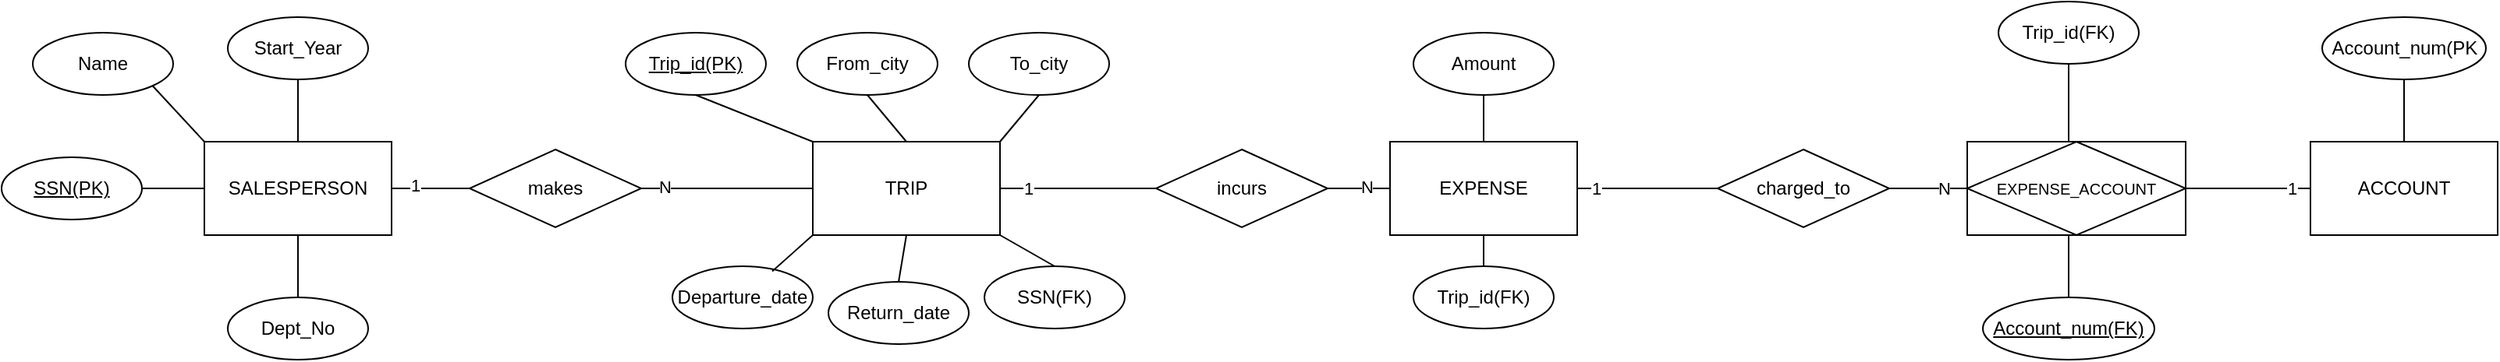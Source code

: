 <mxfile version="26.1.0">
  <diagram id="R2lEEEUBdFMjLlhIrx00" name="Page-1">
    <mxGraphModel dx="2252" dy="1191" grid="1" gridSize="10" guides="1" tooltips="1" connect="1" arrows="1" fold="1" page="1" pageScale="1" pageWidth="3300" pageHeight="4681" math="0" shadow="0" extFonts="Permanent Marker^https://fonts.googleapis.com/css?family=Permanent+Marker">
      <root>
        <mxCell id="0" />
        <mxCell id="1" parent="0" />
        <mxCell id="AnqnkYBPr-PZf6My7wd3-1" value="SALESPERSON" style="rounded=0;whiteSpace=wrap;html=1;" vertex="1" parent="1">
          <mxGeometry x="150" y="870" width="120" height="60" as="geometry" />
        </mxCell>
        <mxCell id="AnqnkYBPr-PZf6My7wd3-2" value="TRIP" style="rounded=0;whiteSpace=wrap;html=1;" vertex="1" parent="1">
          <mxGeometry x="540" y="870" width="120" height="60" as="geometry" />
        </mxCell>
        <mxCell id="AnqnkYBPr-PZf6My7wd3-3" value="EXPENSE" style="rounded=0;whiteSpace=wrap;html=1;" vertex="1" parent="1">
          <mxGeometry x="910" y="870" width="120" height="60" as="geometry" />
        </mxCell>
        <mxCell id="AnqnkYBPr-PZf6My7wd3-6" value="makes" style="rhombus;whiteSpace=wrap;html=1;" vertex="1" parent="1">
          <mxGeometry x="320" y="875" width="110" height="50" as="geometry" />
        </mxCell>
        <mxCell id="AnqnkYBPr-PZf6My7wd3-8" value="incurs" style="rhombus;whiteSpace=wrap;html=1;" vertex="1" parent="1">
          <mxGeometry x="760" y="875" width="110" height="50" as="geometry" />
        </mxCell>
        <mxCell id="AnqnkYBPr-PZf6My7wd3-9" value="charged_to" style="rhombus;whiteSpace=wrap;html=1;" vertex="1" parent="1">
          <mxGeometry x="1120" y="875" width="110" height="50" as="geometry" />
        </mxCell>
        <mxCell id="AnqnkYBPr-PZf6My7wd3-10" value="" style="endArrow=none;html=1;rounded=0;entryX=1;entryY=0.5;entryDx=0;entryDy=0;" edge="1" parent="1" source="AnqnkYBPr-PZf6My7wd3-6" target="AnqnkYBPr-PZf6My7wd3-1">
          <mxGeometry width="50" height="50" relative="1" as="geometry">
            <mxPoint x="1140" y="1140" as="sourcePoint" />
            <mxPoint x="1190" y="1090" as="targetPoint" />
          </mxGeometry>
        </mxCell>
        <mxCell id="AnqnkYBPr-PZf6My7wd3-95" value="1" style="edgeLabel;html=1;align=center;verticalAlign=middle;resizable=0;points=[];" vertex="1" connectable="0" parent="AnqnkYBPr-PZf6My7wd3-10">
          <mxGeometry x="0.4" y="-2" relative="1" as="geometry">
            <mxPoint as="offset" />
          </mxGeometry>
        </mxCell>
        <mxCell id="AnqnkYBPr-PZf6My7wd3-11" value="" style="endArrow=none;html=1;rounded=0;entryX=1;entryY=0.5;entryDx=0;entryDy=0;exitX=0;exitY=0.5;exitDx=0;exitDy=0;" edge="1" parent="1" source="AnqnkYBPr-PZf6My7wd3-2" target="AnqnkYBPr-PZf6My7wd3-6">
          <mxGeometry width="50" height="50" relative="1" as="geometry">
            <mxPoint x="1020" y="910" as="sourcePoint" />
            <mxPoint x="970" y="910" as="targetPoint" />
          </mxGeometry>
        </mxCell>
        <mxCell id="AnqnkYBPr-PZf6My7wd3-96" value="N" style="edgeLabel;html=1;align=center;verticalAlign=middle;resizable=0;points=[];" vertex="1" connectable="0" parent="AnqnkYBPr-PZf6My7wd3-11">
          <mxGeometry x="0.727" y="-1" relative="1" as="geometry">
            <mxPoint as="offset" />
          </mxGeometry>
        </mxCell>
        <mxCell id="AnqnkYBPr-PZf6My7wd3-13" value="" style="endArrow=none;html=1;rounded=0;entryX=1;entryY=0.5;entryDx=0;entryDy=0;exitX=0;exitY=0.5;exitDx=0;exitDy=0;" edge="1" parent="1" source="AnqnkYBPr-PZf6My7wd3-8" target="AnqnkYBPr-PZf6My7wd3-2">
          <mxGeometry width="50" height="50" relative="1" as="geometry">
            <mxPoint x="1140" y="1140" as="sourcePoint" />
            <mxPoint x="1190" y="1090" as="targetPoint" />
          </mxGeometry>
        </mxCell>
        <mxCell id="AnqnkYBPr-PZf6My7wd3-97" value="1" style="edgeLabel;html=1;align=center;verticalAlign=middle;resizable=0;points=[];" vertex="1" connectable="0" parent="AnqnkYBPr-PZf6My7wd3-13">
          <mxGeometry x="0.644" relative="1" as="geometry">
            <mxPoint as="offset" />
          </mxGeometry>
        </mxCell>
        <mxCell id="AnqnkYBPr-PZf6My7wd3-15" value="" style="endArrow=none;html=1;rounded=0;exitX=0;exitY=0.5;exitDx=0;exitDy=0;entryX=1;entryY=0.5;entryDx=0;entryDy=0;" edge="1" parent="1" source="AnqnkYBPr-PZf6My7wd3-3" target="AnqnkYBPr-PZf6My7wd3-8">
          <mxGeometry width="50" height="50" relative="1" as="geometry">
            <mxPoint x="1100" y="1270" as="sourcePoint" />
            <mxPoint x="1020" y="990" as="targetPoint" />
          </mxGeometry>
        </mxCell>
        <mxCell id="AnqnkYBPr-PZf6My7wd3-98" value="N" style="edgeLabel;html=1;align=center;verticalAlign=middle;resizable=0;points=[];" vertex="1" connectable="0" parent="AnqnkYBPr-PZf6My7wd3-15">
          <mxGeometry x="-0.23" y="-1" relative="1" as="geometry">
            <mxPoint as="offset" />
          </mxGeometry>
        </mxCell>
        <mxCell id="AnqnkYBPr-PZf6My7wd3-20" value="" style="endArrow=none;html=1;rounded=0;entryX=1;entryY=0.5;entryDx=0;entryDy=0;exitX=0;exitY=0.5;exitDx=0;exitDy=0;" edge="1" parent="1" source="AnqnkYBPr-PZf6My7wd3-9" target="AnqnkYBPr-PZf6My7wd3-3">
          <mxGeometry width="50" height="50" relative="1" as="geometry">
            <mxPoint x="1120" y="900" as="sourcePoint" />
            <mxPoint x="990" y="1120" as="targetPoint" />
          </mxGeometry>
        </mxCell>
        <mxCell id="AnqnkYBPr-PZf6My7wd3-99" value="1" style="edgeLabel;html=1;align=center;verticalAlign=middle;resizable=0;points=[];" vertex="1" connectable="0" parent="AnqnkYBPr-PZf6My7wd3-20">
          <mxGeometry x="0.733" relative="1" as="geometry">
            <mxPoint as="offset" />
          </mxGeometry>
        </mxCell>
        <mxCell id="AnqnkYBPr-PZf6My7wd3-21" value="" style="endArrow=none;html=1;rounded=0;entryX=1;entryY=0.5;entryDx=0;entryDy=0;exitX=0;exitY=0.5;exitDx=0;exitDy=0;" edge="1" parent="1" source="AnqnkYBPr-PZf6My7wd3-94" target="AnqnkYBPr-PZf6My7wd3-9">
          <mxGeometry width="50" height="50" relative="1" as="geometry">
            <mxPoint x="1280" y="900" as="sourcePoint" />
            <mxPoint x="1370" y="1325" as="targetPoint" />
          </mxGeometry>
        </mxCell>
        <mxCell id="AnqnkYBPr-PZf6My7wd3-100" value="N" style="edgeLabel;html=1;align=center;verticalAlign=middle;resizable=0;points=[];" vertex="1" connectable="0" parent="AnqnkYBPr-PZf6My7wd3-21">
          <mxGeometry x="-0.374" relative="1" as="geometry">
            <mxPoint as="offset" />
          </mxGeometry>
        </mxCell>
        <mxCell id="AnqnkYBPr-PZf6My7wd3-48" value="Account_num(PK" style="ellipse;whiteSpace=wrap;html=1;" vertex="1" parent="1">
          <mxGeometry x="1507.5" y="790" width="105" height="40" as="geometry" />
        </mxCell>
        <mxCell id="AnqnkYBPr-PZf6My7wd3-50" value="&lt;u&gt;Account_num(FK)&lt;/u&gt;" style="ellipse;whiteSpace=wrap;html=1;" vertex="1" parent="1">
          <mxGeometry x="1290" y="970" width="110" height="40" as="geometry" />
        </mxCell>
        <mxCell id="AnqnkYBPr-PZf6My7wd3-51" value="Trip_id(FK)" style="ellipse;whiteSpace=wrap;html=1;" vertex="1" parent="1">
          <mxGeometry x="1300" y="780" width="90" height="40" as="geometry" />
        </mxCell>
        <mxCell id="AnqnkYBPr-PZf6My7wd3-52" value="Amount" style="ellipse;whiteSpace=wrap;html=1;" vertex="1" parent="1">
          <mxGeometry x="925" y="800" width="90" height="40" as="geometry" />
        </mxCell>
        <mxCell id="AnqnkYBPr-PZf6My7wd3-53" value="Trip_id(FK)" style="ellipse;whiteSpace=wrap;html=1;" vertex="1" parent="1">
          <mxGeometry x="925" y="950" width="90" height="40" as="geometry" />
        </mxCell>
        <mxCell id="AnqnkYBPr-PZf6My7wd3-54" value="SSN(FK)" style="ellipse;whiteSpace=wrap;html=1;" vertex="1" parent="1">
          <mxGeometry x="650" y="950" width="90" height="40" as="geometry" />
        </mxCell>
        <mxCell id="AnqnkYBPr-PZf6My7wd3-55" value="Return_date" style="ellipse;whiteSpace=wrap;html=1;" vertex="1" parent="1">
          <mxGeometry x="550" y="960" width="90" height="40" as="geometry" />
        </mxCell>
        <mxCell id="AnqnkYBPr-PZf6My7wd3-56" value="Departure_date" style="ellipse;whiteSpace=wrap;html=1;" vertex="1" parent="1">
          <mxGeometry x="450" y="950" width="90" height="40" as="geometry" />
        </mxCell>
        <mxCell id="AnqnkYBPr-PZf6My7wd3-57" value="To_city" style="ellipse;whiteSpace=wrap;html=1;" vertex="1" parent="1">
          <mxGeometry x="640" y="800" width="90" height="40" as="geometry" />
        </mxCell>
        <mxCell id="AnqnkYBPr-PZf6My7wd3-58" value="From_city" style="ellipse;whiteSpace=wrap;html=1;" vertex="1" parent="1">
          <mxGeometry x="530" y="800" width="90" height="40" as="geometry" />
        </mxCell>
        <mxCell id="AnqnkYBPr-PZf6My7wd3-59" value="&lt;u&gt;Trip_id(PK)&lt;/u&gt;" style="ellipse;whiteSpace=wrap;html=1;" vertex="1" parent="1">
          <mxGeometry x="420" y="800" width="90" height="40" as="geometry" />
        </mxCell>
        <mxCell id="AnqnkYBPr-PZf6My7wd3-60" value="Name" style="ellipse;whiteSpace=wrap;html=1;" vertex="1" parent="1">
          <mxGeometry x="40" y="800" width="90" height="40" as="geometry" />
        </mxCell>
        <mxCell id="AnqnkYBPr-PZf6My7wd3-61" value="&lt;u&gt;SSN(PK)&lt;/u&gt;" style="ellipse;whiteSpace=wrap;html=1;" vertex="1" parent="1">
          <mxGeometry x="20" y="880" width="90" height="40" as="geometry" />
        </mxCell>
        <mxCell id="AnqnkYBPr-PZf6My7wd3-62" value="Dept_No" style="ellipse;whiteSpace=wrap;html=1;" vertex="1" parent="1">
          <mxGeometry x="165" y="970" width="90" height="40" as="geometry" />
        </mxCell>
        <mxCell id="AnqnkYBPr-PZf6My7wd3-63" value="Start_Year" style="ellipse;whiteSpace=wrap;html=1;" vertex="1" parent="1">
          <mxGeometry x="165" y="790" width="90" height="40" as="geometry" />
        </mxCell>
        <mxCell id="AnqnkYBPr-PZf6My7wd3-64" value="" style="endArrow=none;html=1;rounded=0;entryX=0.5;entryY=1;entryDx=0;entryDy=0;exitX=0.5;exitY=0;exitDx=0;exitDy=0;" edge="1" parent="1" source="AnqnkYBPr-PZf6My7wd3-62" target="AnqnkYBPr-PZf6My7wd3-1">
          <mxGeometry width="50" height="50" relative="1" as="geometry">
            <mxPoint x="700" y="900" as="sourcePoint" />
            <mxPoint x="750" y="850" as="targetPoint" />
          </mxGeometry>
        </mxCell>
        <mxCell id="AnqnkYBPr-PZf6My7wd3-65" value="" style="endArrow=none;html=1;rounded=0;exitX=0.5;exitY=1;exitDx=0;exitDy=0;entryX=0.5;entryY=0;entryDx=0;entryDy=0;" edge="1" parent="1" source="AnqnkYBPr-PZf6My7wd3-63" target="AnqnkYBPr-PZf6My7wd3-1">
          <mxGeometry width="50" height="50" relative="1" as="geometry">
            <mxPoint x="700" y="900" as="sourcePoint" />
            <mxPoint x="210" y="860" as="targetPoint" />
          </mxGeometry>
        </mxCell>
        <mxCell id="AnqnkYBPr-PZf6My7wd3-66" value="" style="endArrow=none;html=1;rounded=0;entryX=1;entryY=0.5;entryDx=0;entryDy=0;exitX=0;exitY=0.5;exitDx=0;exitDy=0;" edge="1" parent="1" source="AnqnkYBPr-PZf6My7wd3-1" target="AnqnkYBPr-PZf6My7wd3-61">
          <mxGeometry width="50" height="50" relative="1" as="geometry">
            <mxPoint x="215" y="990" as="sourcePoint" />
            <mxPoint x="220" y="940" as="targetPoint" />
          </mxGeometry>
        </mxCell>
        <mxCell id="AnqnkYBPr-PZf6My7wd3-67" value="" style="endArrow=none;html=1;rounded=0;entryX=1;entryY=1;entryDx=0;entryDy=0;exitX=0;exitY=0;exitDx=0;exitDy=0;" edge="1" parent="1" source="AnqnkYBPr-PZf6My7wd3-1" target="AnqnkYBPr-PZf6My7wd3-60">
          <mxGeometry width="50" height="50" relative="1" as="geometry">
            <mxPoint x="250" y="880" as="sourcePoint" />
            <mxPoint x="300" y="830" as="targetPoint" />
          </mxGeometry>
        </mxCell>
        <mxCell id="AnqnkYBPr-PZf6My7wd3-69" value="ACCOUNT" style="rounded=0;whiteSpace=wrap;html=1;" vertex="1" parent="1">
          <mxGeometry x="1500" y="870" width="120" height="60" as="geometry" />
        </mxCell>
        <mxCell id="AnqnkYBPr-PZf6My7wd3-70" value="" style="endArrow=none;html=1;rounded=0;entryX=1;entryY=0.5;entryDx=0;entryDy=0;exitX=0;exitY=0.5;exitDx=0;exitDy=0;" edge="1" parent="1" source="AnqnkYBPr-PZf6My7wd3-69" target="AnqnkYBPr-PZf6My7wd3-94">
          <mxGeometry width="50" height="50" relative="1" as="geometry">
            <mxPoint x="1500" y="910" as="sourcePoint" />
            <mxPoint x="1410" y="900" as="targetPoint" />
          </mxGeometry>
        </mxCell>
        <mxCell id="AnqnkYBPr-PZf6My7wd3-102" value="1" style="edgeLabel;html=1;align=center;verticalAlign=middle;resizable=0;points=[];" vertex="1" connectable="0" parent="AnqnkYBPr-PZf6My7wd3-70">
          <mxGeometry x="-0.69" relative="1" as="geometry">
            <mxPoint as="offset" />
          </mxGeometry>
        </mxCell>
        <mxCell id="AnqnkYBPr-PZf6My7wd3-81" value="" style="endArrow=none;html=1;rounded=0;entryX=0.5;entryY=1;entryDx=0;entryDy=0;exitX=0;exitY=0;exitDx=0;exitDy=0;" edge="1" parent="1" source="AnqnkYBPr-PZf6My7wd3-2" target="AnqnkYBPr-PZf6My7wd3-59">
          <mxGeometry width="50" height="50" relative="1" as="geometry">
            <mxPoint x="90" y="1070" as="sourcePoint" />
            <mxPoint x="140" y="1020" as="targetPoint" />
          </mxGeometry>
        </mxCell>
        <mxCell id="AnqnkYBPr-PZf6My7wd3-82" value="" style="endArrow=none;html=1;rounded=0;entryX=0.5;entryY=1;entryDx=0;entryDy=0;exitX=0.5;exitY=0;exitDx=0;exitDy=0;" edge="1" parent="1" source="AnqnkYBPr-PZf6My7wd3-2" target="AnqnkYBPr-PZf6My7wd3-58">
          <mxGeometry width="50" height="50" relative="1" as="geometry">
            <mxPoint x="100" y="1080" as="sourcePoint" />
            <mxPoint x="530" y="850" as="targetPoint" />
          </mxGeometry>
        </mxCell>
        <mxCell id="AnqnkYBPr-PZf6My7wd3-83" value="" style="endArrow=none;html=1;rounded=0;entryX=0.5;entryY=1;entryDx=0;entryDy=0;exitX=1;exitY=0;exitDx=0;exitDy=0;" edge="1" parent="1" source="AnqnkYBPr-PZf6My7wd3-2" target="AnqnkYBPr-PZf6My7wd3-57">
          <mxGeometry width="50" height="50" relative="1" as="geometry">
            <mxPoint x="110" y="1090" as="sourcePoint" />
            <mxPoint x="160" y="1040" as="targetPoint" />
          </mxGeometry>
        </mxCell>
        <mxCell id="AnqnkYBPr-PZf6My7wd3-84" value="" style="endArrow=none;html=1;rounded=0;entryX=0;entryY=1;entryDx=0;entryDy=0;exitX=0.711;exitY=0.082;exitDx=0;exitDy=0;exitPerimeter=0;" edge="1" parent="1" source="AnqnkYBPr-PZf6My7wd3-56" target="AnqnkYBPr-PZf6My7wd3-2">
          <mxGeometry width="50" height="50" relative="1" as="geometry">
            <mxPoint x="120" y="1100" as="sourcePoint" />
            <mxPoint x="170" y="1050" as="targetPoint" />
          </mxGeometry>
        </mxCell>
        <mxCell id="AnqnkYBPr-PZf6My7wd3-85" value="" style="endArrow=none;html=1;rounded=0;entryX=0.5;entryY=1;entryDx=0;entryDy=0;exitX=0.5;exitY=0;exitDx=0;exitDy=0;" edge="1" parent="1" source="AnqnkYBPr-PZf6My7wd3-55" target="AnqnkYBPr-PZf6My7wd3-2">
          <mxGeometry width="50" height="50" relative="1" as="geometry">
            <mxPoint x="130" y="1110" as="sourcePoint" />
            <mxPoint x="180" y="1060" as="targetPoint" />
          </mxGeometry>
        </mxCell>
        <mxCell id="AnqnkYBPr-PZf6My7wd3-86" value="" style="endArrow=none;html=1;rounded=0;entryX=1;entryY=1;entryDx=0;entryDy=0;exitX=0.5;exitY=0;exitDx=0;exitDy=0;" edge="1" parent="1" source="AnqnkYBPr-PZf6My7wd3-54" target="AnqnkYBPr-PZf6My7wd3-2">
          <mxGeometry width="50" height="50" relative="1" as="geometry">
            <mxPoint x="140" y="1120" as="sourcePoint" />
            <mxPoint x="190" y="1070" as="targetPoint" />
          </mxGeometry>
        </mxCell>
        <mxCell id="AnqnkYBPr-PZf6My7wd3-87" value="" style="endArrow=none;html=1;rounded=0;entryX=0.5;entryY=1;entryDx=0;entryDy=0;exitX=0.5;exitY=0;exitDx=0;exitDy=0;" edge="1" parent="1" source="AnqnkYBPr-PZf6My7wd3-3" target="AnqnkYBPr-PZf6My7wd3-52">
          <mxGeometry width="50" height="50" relative="1" as="geometry">
            <mxPoint x="1010" y="1120" as="sourcePoint" />
            <mxPoint x="1060" y="1070" as="targetPoint" />
          </mxGeometry>
        </mxCell>
        <mxCell id="AnqnkYBPr-PZf6My7wd3-88" value="" style="endArrow=none;html=1;rounded=0;entryX=0.5;entryY=1;entryDx=0;entryDy=0;exitX=0.5;exitY=0;exitDx=0;exitDy=0;" edge="1" parent="1" source="AnqnkYBPr-PZf6My7wd3-53" target="AnqnkYBPr-PZf6My7wd3-3">
          <mxGeometry width="50" height="50" relative="1" as="geometry">
            <mxPoint x="1020" y="1130" as="sourcePoint" />
            <mxPoint x="1070" y="1080" as="targetPoint" />
          </mxGeometry>
        </mxCell>
        <mxCell id="AnqnkYBPr-PZf6My7wd3-89" value="" style="endArrow=none;html=1;rounded=0;entryX=0.5;entryY=1;entryDx=0;entryDy=0;exitX=0.5;exitY=0;exitDx=0;exitDy=0;" edge="1" parent="1" target="AnqnkYBPr-PZf6My7wd3-51">
          <mxGeometry width="50" height="50" relative="1" as="geometry">
            <mxPoint x="1345" y="870" as="sourcePoint" />
            <mxPoint x="1510" y="1090" as="targetPoint" />
          </mxGeometry>
        </mxCell>
        <mxCell id="AnqnkYBPr-PZf6My7wd3-90" value="" style="endArrow=none;html=1;rounded=0;entryX=0.5;entryY=1;entryDx=0;entryDy=0;exitX=0.5;exitY=0;exitDx=0;exitDy=0;" edge="1" parent="1" source="AnqnkYBPr-PZf6My7wd3-50">
          <mxGeometry width="50" height="50" relative="1" as="geometry">
            <mxPoint x="1470" y="1150" as="sourcePoint" />
            <mxPoint x="1345" y="930" as="targetPoint" />
          </mxGeometry>
        </mxCell>
        <mxCell id="AnqnkYBPr-PZf6My7wd3-91" value="" style="endArrow=none;html=1;rounded=0;entryX=0.5;entryY=1;entryDx=0;entryDy=0;exitX=0.5;exitY=0;exitDx=0;exitDy=0;" edge="1" parent="1" source="AnqnkYBPr-PZf6My7wd3-69" target="AnqnkYBPr-PZf6My7wd3-48">
          <mxGeometry width="50" height="50" relative="1" as="geometry">
            <mxPoint x="1280" y="1160" as="sourcePoint" />
            <mxPoint x="1330" y="1110" as="targetPoint" />
          </mxGeometry>
        </mxCell>
        <mxCell id="AnqnkYBPr-PZf6My7wd3-94" value="&lt;font style=&quot;font-size: 10px;&quot;&gt;EXPENSE_ACCOUNT&lt;/font&gt;" style="shape=associativeEntity;whiteSpace=wrap;html=1;align=center;" vertex="1" parent="1">
          <mxGeometry x="1280" y="870" width="140" height="60" as="geometry" />
        </mxCell>
      </root>
    </mxGraphModel>
  </diagram>
</mxfile>
